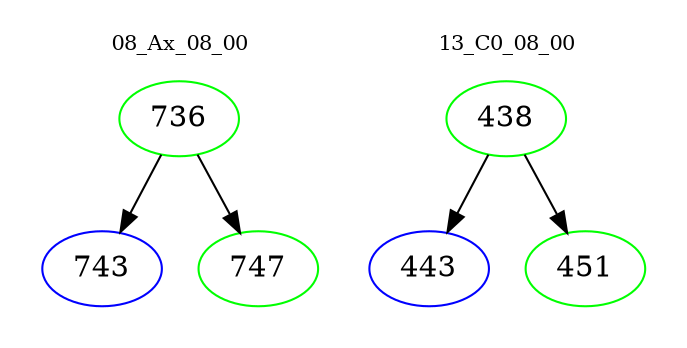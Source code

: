digraph{
subgraph cluster_0 {
color = white
label = "08_Ax_08_00";
fontsize=10;
T0_736 [label="736", color="green"]
T0_736 -> T0_743 [color="black"]
T0_743 [label="743", color="blue"]
T0_736 -> T0_747 [color="black"]
T0_747 [label="747", color="green"]
}
subgraph cluster_1 {
color = white
label = "13_C0_08_00";
fontsize=10;
T1_438 [label="438", color="green"]
T1_438 -> T1_443 [color="black"]
T1_443 [label="443", color="blue"]
T1_438 -> T1_451 [color="black"]
T1_451 [label="451", color="green"]
}
}
